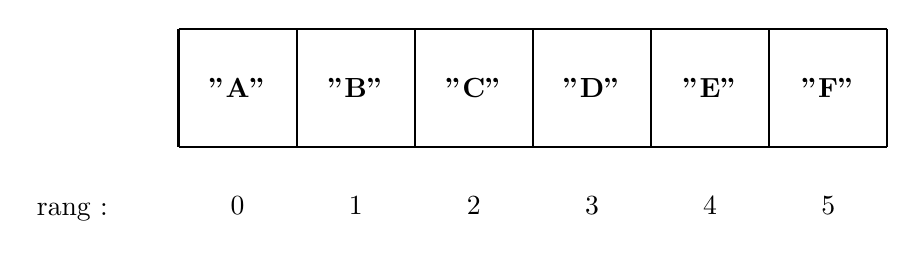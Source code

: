 \begin{tikzpicture}[thick,scale=1.5, every node/.style={scale=1}]

\draw (0,0) grid ++(6,1);

\node at (0.5,0.5) {\bf "A"};
\node at (1.5,0.5) {\bf "B"};
\node at (2.5,0.5) {\bf "C"};
\node at (3.5,0.5) {\bf "D"};
\node at (4.5,0.5) {\bf "E"};
\node at (5.5,0.5) {\bf "F"};

\node at (-0.9,-0.55) {rang : };
\node at (0.5,-0.5) {0};
\node at (1.5,-0.5) {1};
\node at (2.5,-0.5) {2};
\node at (3.5,-0.5) {3};
\node at (4.5,-0.5) {4};
\node at (5.5,-0.5) {5};



\end{tikzpicture}